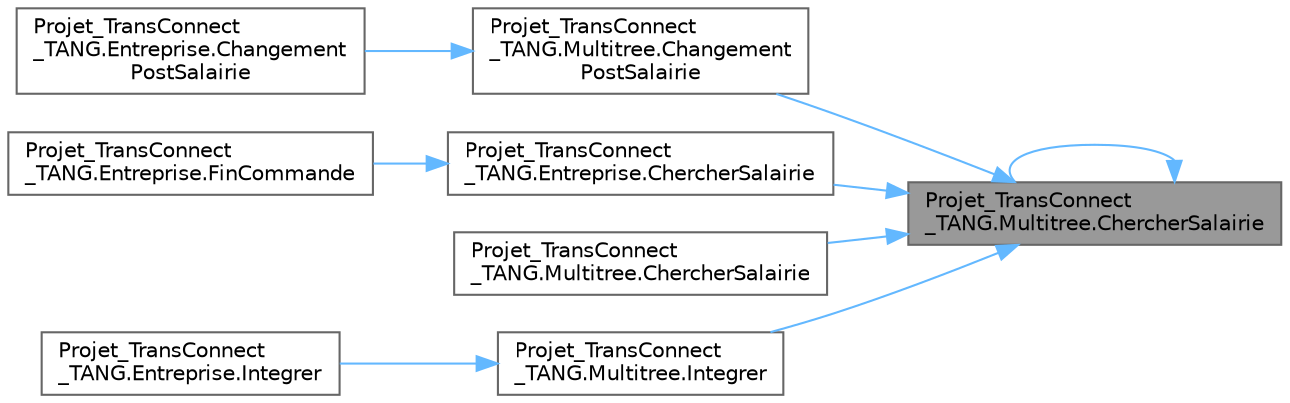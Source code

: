 digraph "Projet_TransConnect_TANG.Multitree.ChercherSalairie"
{
 // LATEX_PDF_SIZE
  bgcolor="transparent";
  edge [fontname=Helvetica,fontsize=10,labelfontname=Helvetica,labelfontsize=10];
  node [fontname=Helvetica,fontsize=10,shape=box,height=0.2,width=0.4];
  rankdir="RL";
  Node1 [id="Node000001",label="Projet_TransConnect\l_TANG.Multitree.ChercherSalairie",height=0.2,width=0.4,color="gray40", fillcolor="grey60", style="filled", fontcolor="black",tooltip="Cherche un salarié par son numéro de sécurité sociale dans l'arborescence."];
  Node1 -> Node2 [id="edge1_Node000001_Node000002",dir="back",color="steelblue1",style="solid",tooltip=" "];
  Node2 [id="Node000002",label="Projet_TransConnect\l_TANG.Multitree.Changement\lPostSalairie",height=0.2,width=0.4,color="grey40", fillcolor="white", style="filled",URL="$class_projet___trans_connect___t_a_n_g_1_1_multitree.html#a728789b9dd6cd4534d4c79c977839bd7",tooltip="Change le poste d'un salarié et le réintègre sous un nouveau supérieur hiérarchique."];
  Node2 -> Node3 [id="edge2_Node000002_Node000003",dir="back",color="steelblue1",style="solid",tooltip=" "];
  Node3 [id="Node000003",label="Projet_TransConnect\l_TANG.Entreprise.Changement\lPostSalairie",height=0.2,width=0.4,color="grey40", fillcolor="white", style="filled",URL="$class_projet___trans_connect___t_a_n_g_1_1_entreprise.html#a40aac6d2f37d0082304fe1f8228bad17",tooltip="Change le poste d'un salarié dans l'organigramme."];
  Node1 -> Node4 [id="edge3_Node000001_Node000004",dir="back",color="steelblue1",style="solid",tooltip=" "];
  Node4 [id="Node000004",label="Projet_TransConnect\l_TANG.Entreprise.ChercherSalairie",height=0.2,width=0.4,color="grey40", fillcolor="white", style="filled",URL="$class_projet___trans_connect___t_a_n_g_1_1_entreprise.html#a2874edcbfa22a00aacd1ffb9f7e210dc",tooltip="Recherche un salarié dans l'organigramme par son numéro de sécurité sociale."];
  Node4 -> Node5 [id="edge4_Node000004_Node000005",dir="back",color="steelblue1",style="solid",tooltip=" "];
  Node5 [id="Node000005",label="Projet_TransConnect\l_TANG.Entreprise.FinCommande",height=0.2,width=0.4,color="grey40", fillcolor="white", style="filled",URL="$class_projet___trans_connect___t_a_n_g_1_1_entreprise.html#a14957d1e2014f12dadb089d77e3f80a6",tooltip="Termine une commande en cours."];
  Node1 -> Node6 [id="edge5_Node000001_Node000006",dir="back",color="steelblue1",style="solid",tooltip=" "];
  Node6 [id="Node000006",label="Projet_TransConnect\l_TANG.Multitree.ChercherSalairie",height=0.2,width=0.4,color="grey40", fillcolor="white", style="filled",URL="$class_projet___trans_connect___t_a_n_g_1_1_multitree.html#a290a96170964d9867d294971a9c8b8c1",tooltip="Cherche un salarié dans l'arborescence."];
  Node1 -> Node1 [id="edge6_Node000001_Node000001",dir="back",color="steelblue1",style="solid",tooltip=" "];
  Node1 -> Node7 [id="edge7_Node000001_Node000007",dir="back",color="steelblue1",style="solid",tooltip=" "];
  Node7 [id="Node000007",label="Projet_TransConnect\l_TANG.Multitree.Integrer",height=0.2,width=0.4,color="grey40", fillcolor="white", style="filled",URL="$class_projet___trans_connect___t_a_n_g_1_1_multitree.html#aa8168996ee5159df6b2d5a8792bbc4c9",tooltip="Intègre un nouveau salarié sous un supérieur hiérarchique."];
  Node7 -> Node8 [id="edge8_Node000007_Node000008",dir="back",color="steelblue1",style="solid",tooltip=" "];
  Node8 [id="Node000008",label="Projet_TransConnect\l_TANG.Entreprise.Integrer",height=0.2,width=0.4,color="grey40", fillcolor="white", style="filled",URL="$class_projet___trans_connect___t_a_n_g_1_1_entreprise.html#a0ea54635ad2a2c3a41fa9c7cae962a81",tooltip="Intègre un nouveau salarié dans l'organigramme sous la supervision d'un supérieur hiérarchique."];
}
